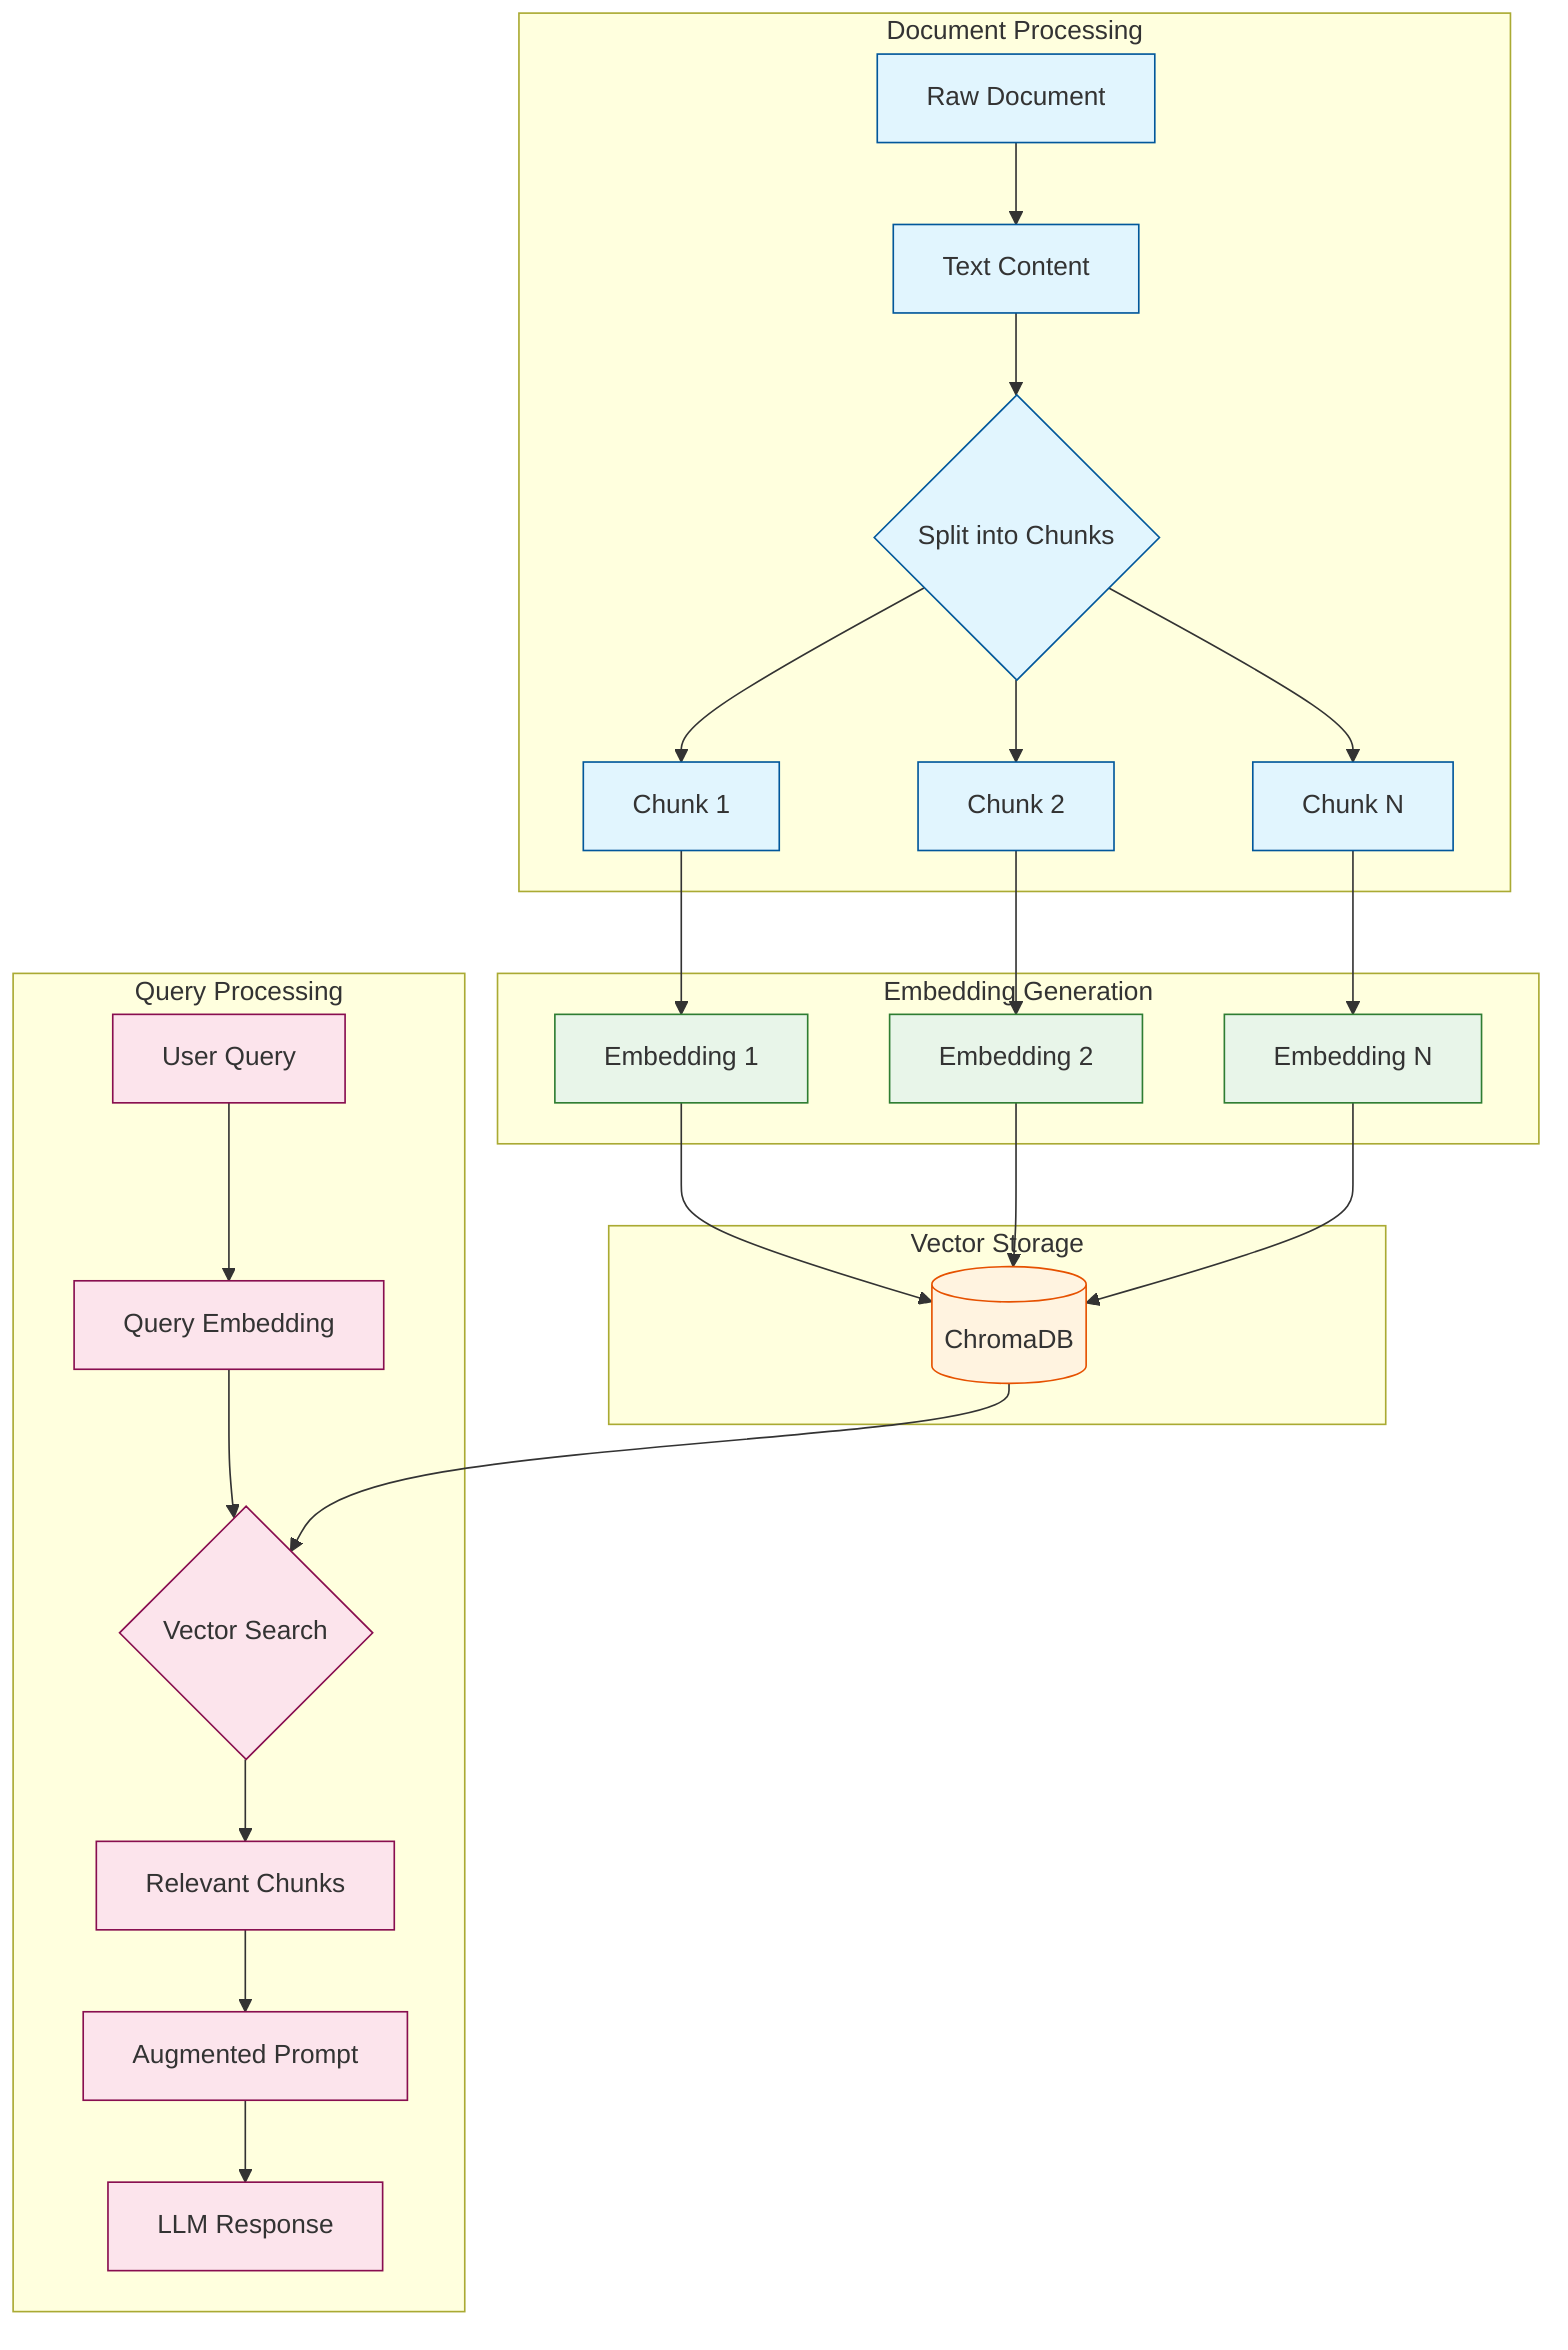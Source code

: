 graph TD
    subgraph "Document Processing"
        A[Raw Document] --> B[Text Content]
        B --> C{Split into Chunks}
        C --> D[Chunk 1]
        C --> E[Chunk 2]
        C --> F[Chunk N]
    end

    subgraph "Embedding Generation"
        D --> G[Embedding 1]
        E --> H[Embedding 2]
        F --> I[Embedding N]
    end

    subgraph "Vector Storage"
        G --> J[(ChromaDB)]
        H --> J
        I --> J
    end

    subgraph "Query Processing"
        K[User Query] --> L[Query Embedding]
        L --> M{Vector Search}
        J --> M
        M --> N[Relevant Chunks]
        N --> O[Augmented Prompt]
        O --> P[LLM Response]
    end

    classDef processing fill:#e1f5fe,stroke:#01579b
    classDef embedding fill:#e8f5e9,stroke:#2e7d32
    classDef storage fill:#fff3e0,stroke:#e65100
    classDef query fill:#fce4ec,stroke:#880e4f

    class A,B,C,D,E,F processing
    class G,H,I embedding
    class J storage
    class K,L,M,N,O,P query